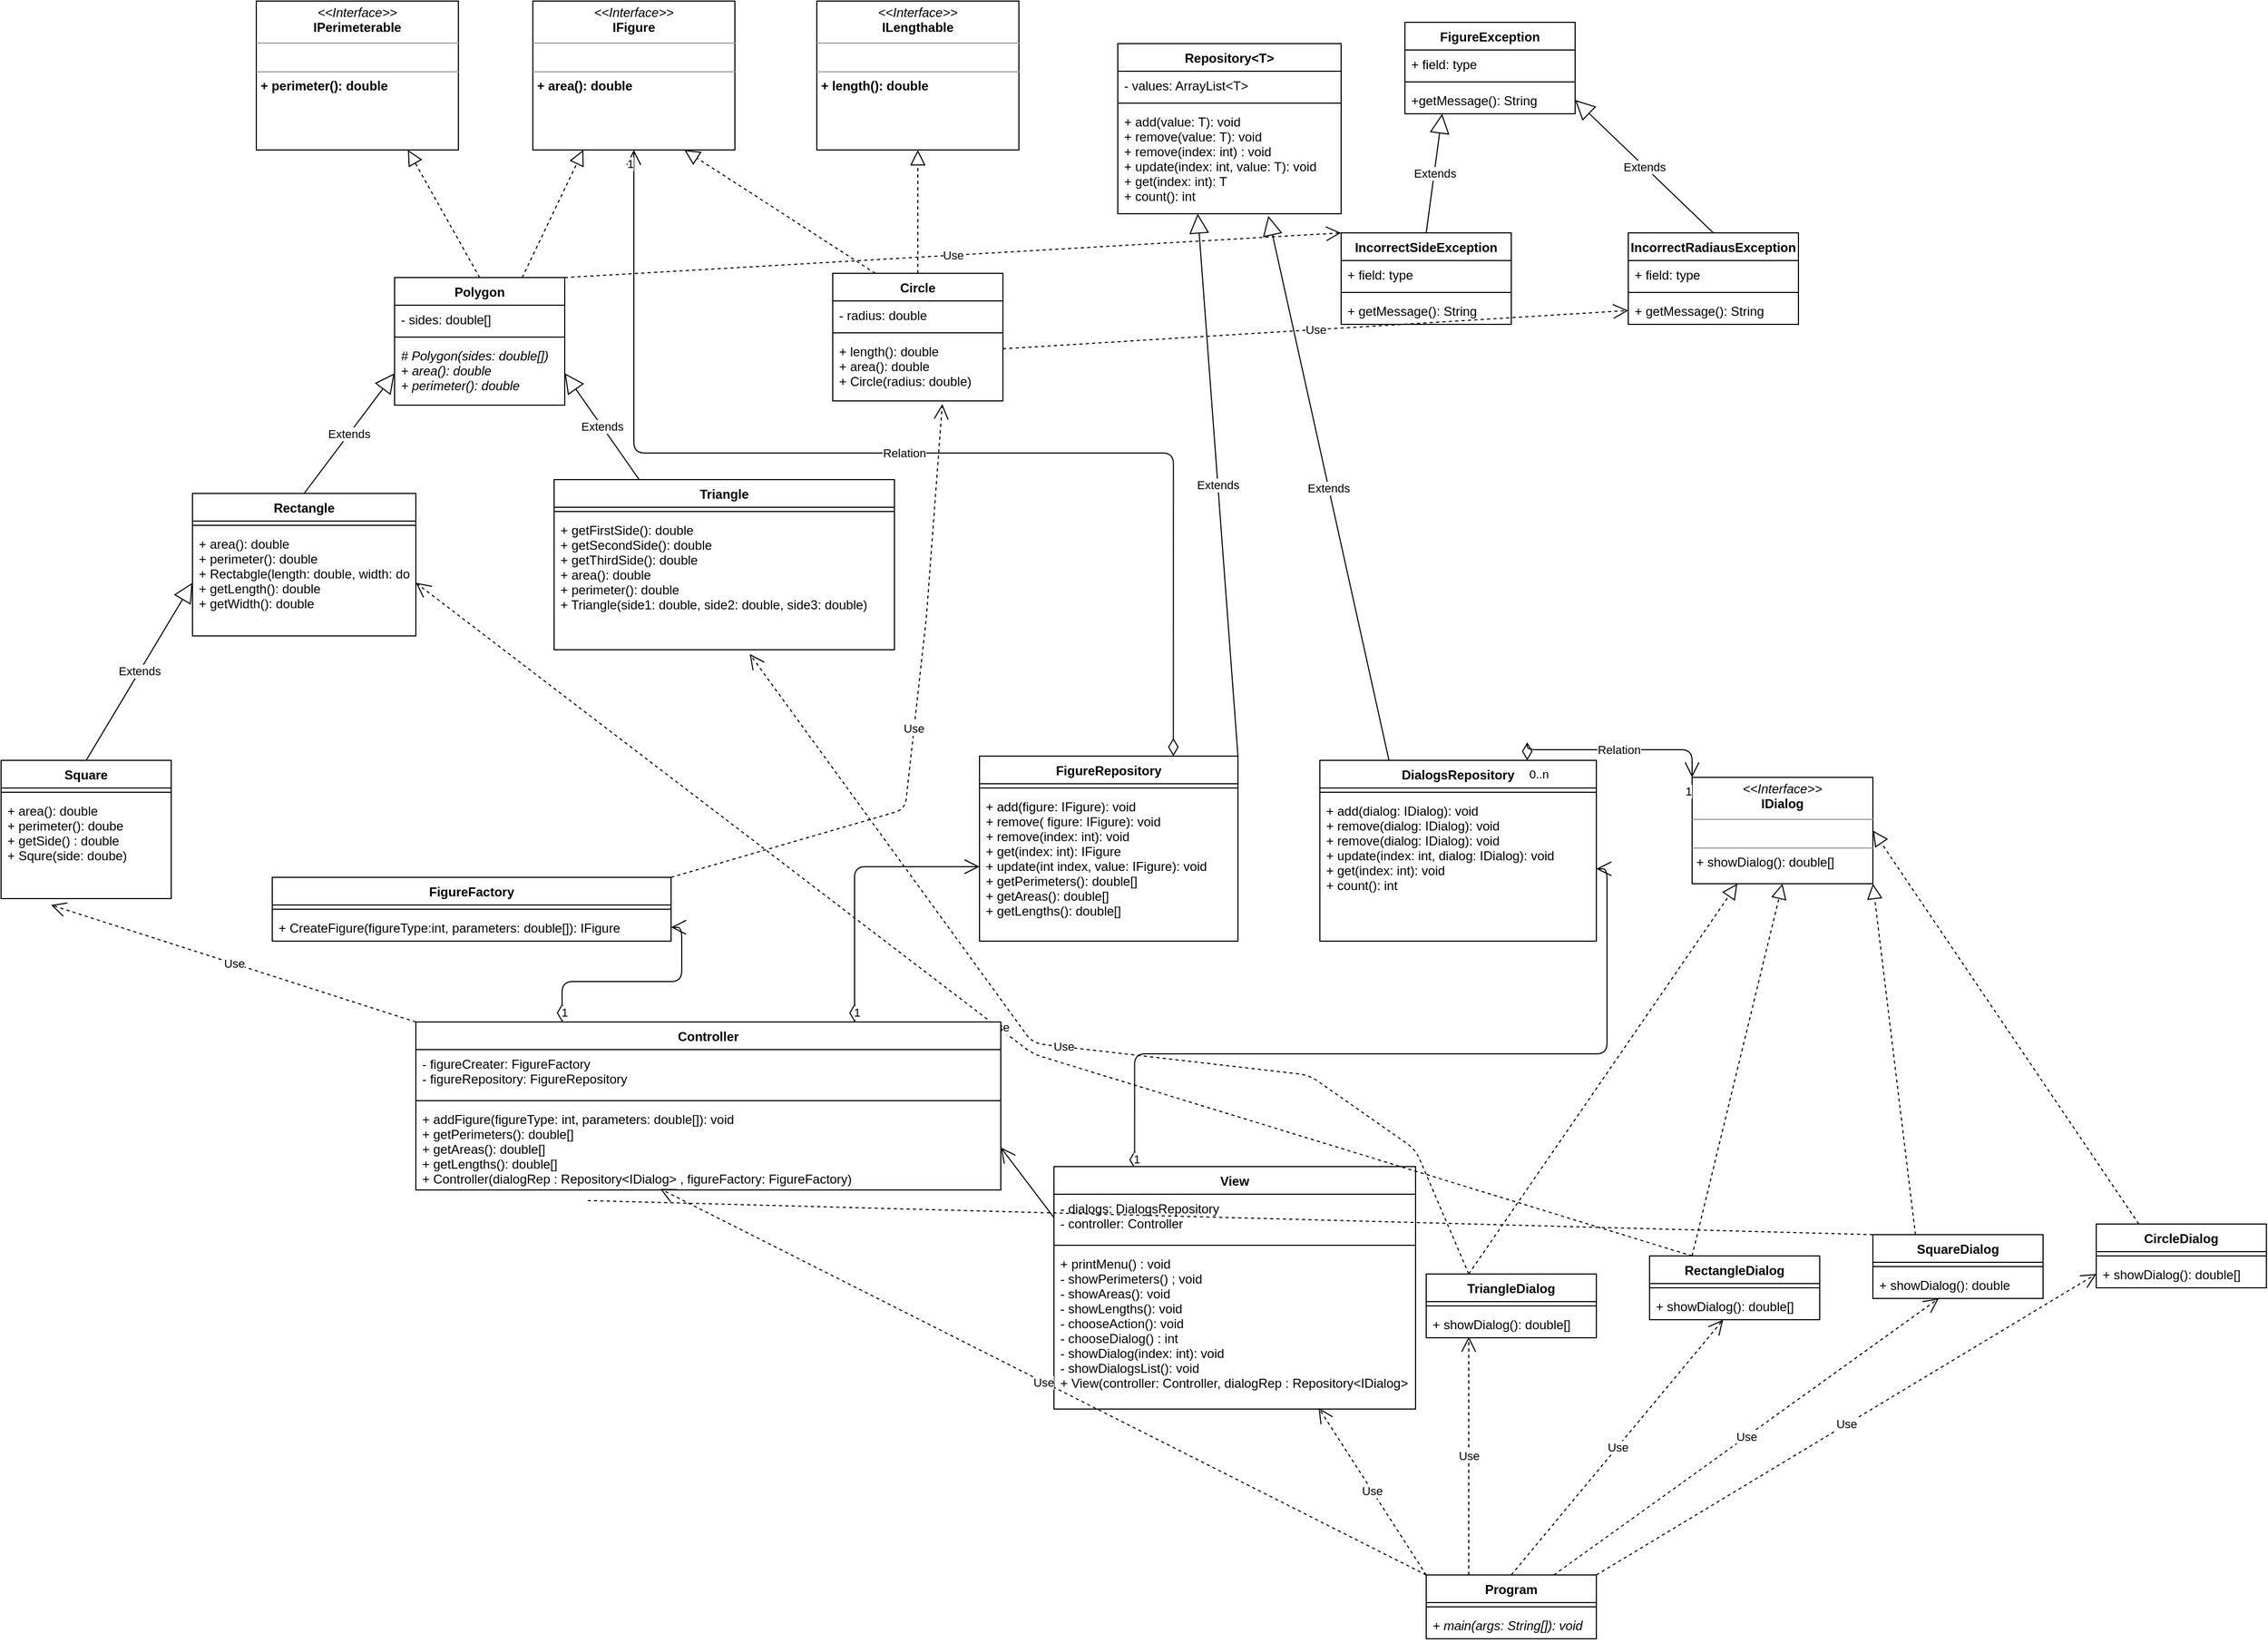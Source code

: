 <mxfile version="15.5.4" type="embed"><diagram id="B9CjOL8HON2o0GXPbjCn" name="Page-1"><mxGraphModel dx="1451" dy="287" grid="1" gridSize="10" guides="1" tooltips="1" connect="1" arrows="1" fold="1" page="1" pageScale="1" pageWidth="827" pageHeight="1169" math="0" shadow="0"><root><mxCell id="0"/><mxCell id="1" parent="0"/><mxCell id="-N3HLPEfKTboXvXfg7JB-5" value="&lt;p style=&quot;margin: 0px ; margin-top: 4px ; text-align: center&quot;&gt;&lt;i&gt;&amp;lt;&amp;lt;Interface&amp;gt;&amp;gt;&lt;/i&gt;&lt;br&gt;&lt;b&gt;IFigure&lt;/b&gt;&lt;/p&gt;&lt;hr size=&quot;1&quot;&gt;&lt;p style=&quot;margin: 0px ; margin-left: 4px&quot;&gt;&lt;br&gt;&lt;/p&gt;&lt;hr size=&quot;1&quot;&gt;&lt;p style=&quot;margin: 0px ; margin-left: 4px&quot;&gt;&lt;b&gt;+ area(): double&lt;/b&gt;&lt;/p&gt;" style="verticalAlign=top;align=left;overflow=fill;fontSize=12;fontFamily=Helvetica;html=1;" parent="1" vertex="1"><mxGeometry x="370" y="130" width="190" height="140" as="geometry"/></mxCell><mxCell id="-N3HLPEfKTboXvXfg7JB-6" value="&lt;p style=&quot;margin: 0px ; margin-top: 4px ; text-align: center&quot;&gt;&lt;i&gt;&amp;lt;&amp;lt;Interface&amp;gt;&amp;gt;&lt;/i&gt;&lt;br&gt;&lt;b&gt;IPerimeterable&lt;/b&gt;&lt;/p&gt;&lt;hr size=&quot;1&quot;&gt;&lt;p style=&quot;margin: 0px ; margin-left: 4px&quot;&gt;&lt;br&gt;&lt;/p&gt;&lt;hr size=&quot;1&quot;&gt;&lt;p style=&quot;margin: 0px ; margin-left: 4px&quot;&gt;&lt;b&gt;+ perimeter(): double&lt;/b&gt;&lt;/p&gt;" style="verticalAlign=top;align=left;overflow=fill;fontSize=12;fontFamily=Helvetica;html=1;" parent="1" vertex="1"><mxGeometry x="110" y="130" width="190" height="140" as="geometry"/></mxCell><mxCell id="-N3HLPEfKTboXvXfg7JB-7" value="&lt;p style=&quot;margin: 0px ; margin-top: 4px ; text-align: center&quot;&gt;&lt;i&gt;&amp;lt;&amp;lt;Interface&amp;gt;&amp;gt;&lt;/i&gt;&lt;br&gt;&lt;b&gt;ILengthable&lt;/b&gt;&lt;/p&gt;&lt;hr size=&quot;1&quot;&gt;&lt;p style=&quot;margin: 0px ; margin-left: 4px&quot;&gt;&lt;br&gt;&lt;/p&gt;&lt;hr size=&quot;1&quot;&gt;&lt;p style=&quot;margin: 0px ; margin-left: 4px&quot;&gt;&lt;b&gt;+ length(): double&lt;/b&gt;&lt;/p&gt;" style="verticalAlign=top;align=left;overflow=fill;fontSize=12;fontFamily=Helvetica;html=1;" parent="1" vertex="1"><mxGeometry x="637" y="130" width="190" height="140" as="geometry"/></mxCell><mxCell id="-N3HLPEfKTboXvXfg7JB-8" value="Polygon" style="swimlane;fontStyle=1;align=center;verticalAlign=top;childLayout=stackLayout;horizontal=1;startSize=26;horizontalStack=0;resizeParent=1;resizeParentMax=0;resizeLast=0;collapsible=1;marginBottom=0;" parent="1" vertex="1"><mxGeometry x="240" y="390" width="160" height="120" as="geometry"/></mxCell><mxCell id="-N3HLPEfKTboXvXfg7JB-9" value="- sides: double[]" style="text;strokeColor=none;fillColor=none;align=left;verticalAlign=top;spacingLeft=4;spacingRight=4;overflow=hidden;rotatable=0;points=[[0,0.5],[1,0.5]];portConstraint=eastwest;" parent="-N3HLPEfKTboXvXfg7JB-8" vertex="1"><mxGeometry y="26" width="160" height="26" as="geometry"/></mxCell><mxCell id="-N3HLPEfKTboXvXfg7JB-10" value="" style="line;strokeWidth=1;fillColor=none;align=left;verticalAlign=middle;spacingTop=-1;spacingLeft=3;spacingRight=3;rotatable=0;labelPosition=right;points=[];portConstraint=eastwest;" parent="-N3HLPEfKTboXvXfg7JB-8" vertex="1"><mxGeometry y="52" width="160" height="8" as="geometry"/></mxCell><mxCell id="-N3HLPEfKTboXvXfg7JB-11" value="# Polygon(sides: double[])&#10;+ area(): double&#10;+ perimeter(): double&#10;" style="text;strokeColor=none;fillColor=none;align=left;verticalAlign=top;spacingLeft=4;spacingRight=4;overflow=hidden;rotatable=0;points=[[0,0.5],[1,0.5]];portConstraint=eastwest;fontStyle=2" parent="-N3HLPEfKTboXvXfg7JB-8" vertex="1"><mxGeometry y="60" width="160" height="60" as="geometry"/></mxCell><mxCell id="-N3HLPEfKTboXvXfg7JB-12" value="Circle" style="swimlane;fontStyle=1;align=center;verticalAlign=top;childLayout=stackLayout;horizontal=1;startSize=26;horizontalStack=0;resizeParent=1;resizeParentMax=0;resizeLast=0;collapsible=1;marginBottom=0;" parent="1" vertex="1"><mxGeometry x="652" y="386" width="160" height="120" as="geometry"/></mxCell><mxCell id="-N3HLPEfKTboXvXfg7JB-13" value="- radius: double" style="text;strokeColor=none;fillColor=none;align=left;verticalAlign=top;spacingLeft=4;spacingRight=4;overflow=hidden;rotatable=0;points=[[0,0.5],[1,0.5]];portConstraint=eastwest;" parent="-N3HLPEfKTboXvXfg7JB-12" vertex="1"><mxGeometry y="26" width="160" height="26" as="geometry"/></mxCell><mxCell id="-N3HLPEfKTboXvXfg7JB-14" value="" style="line;strokeWidth=1;fillColor=none;align=left;verticalAlign=middle;spacingTop=-1;spacingLeft=3;spacingRight=3;rotatable=0;labelPosition=right;points=[];portConstraint=eastwest;" parent="-N3HLPEfKTboXvXfg7JB-12" vertex="1"><mxGeometry y="52" width="160" height="8" as="geometry"/></mxCell><mxCell id="-N3HLPEfKTboXvXfg7JB-15" value="+ length(): double&#10;+ area(): double&#10;+ Circle(radius: double)" style="text;strokeColor=none;fillColor=none;align=left;verticalAlign=top;spacingLeft=4;spacingRight=4;overflow=hidden;rotatable=0;points=[[0,0.5],[1,0.5]];portConstraint=eastwest;" parent="-N3HLPEfKTboXvXfg7JB-12" vertex="1"><mxGeometry y="60" width="160" height="60" as="geometry"/></mxCell><mxCell id="-N3HLPEfKTboXvXfg7JB-19" value="" style="endArrow=block;dashed=1;endFill=0;endSize=12;html=1;exitX=0.5;exitY=0;exitDx=0;exitDy=0;entryX=0.75;entryY=1;entryDx=0;entryDy=0;" parent="1" source="-N3HLPEfKTboXvXfg7JB-8" target="-N3HLPEfKTboXvXfg7JB-6" edge="1"><mxGeometry width="160" relative="1" as="geometry"><mxPoint x="500" y="420" as="sourcePoint"/><mxPoint x="660" y="420" as="targetPoint"/></mxGeometry></mxCell><mxCell id="-N3HLPEfKTboXvXfg7JB-20" value="" style="endArrow=block;dashed=1;endFill=0;endSize=12;html=1;exitX=0.5;exitY=0;exitDx=0;exitDy=0;entryX=0.5;entryY=1;entryDx=0;entryDy=0;" parent="1" source="-N3HLPEfKTboXvXfg7JB-12" target="-N3HLPEfKTboXvXfg7JB-7" edge="1"><mxGeometry width="160" relative="1" as="geometry"><mxPoint x="500" y="420" as="sourcePoint"/><mxPoint x="660" y="420" as="targetPoint"/></mxGeometry></mxCell><mxCell id="-N3HLPEfKTboXvXfg7JB-21" value="" style="endArrow=block;dashed=1;endFill=0;endSize=12;html=1;exitX=0.25;exitY=0;exitDx=0;exitDy=0;entryX=0.75;entryY=1;entryDx=0;entryDy=0;" parent="1" source="-N3HLPEfKTboXvXfg7JB-12" target="-N3HLPEfKTboXvXfg7JB-5" edge="1"><mxGeometry width="160" relative="1" as="geometry"><mxPoint x="500" y="420" as="sourcePoint"/><mxPoint x="660" y="420" as="targetPoint"/></mxGeometry></mxCell><mxCell id="-N3HLPEfKTboXvXfg7JB-22" value="" style="endArrow=block;dashed=1;endFill=0;endSize=12;html=1;exitX=0.75;exitY=0;exitDx=0;exitDy=0;entryX=0.25;entryY=1;entryDx=0;entryDy=0;" parent="1" source="-N3HLPEfKTboXvXfg7JB-8" target="-N3HLPEfKTboXvXfg7JB-5" edge="1"><mxGeometry width="160" relative="1" as="geometry"><mxPoint x="500" y="420" as="sourcePoint"/><mxPoint x="660" y="420" as="targetPoint"/></mxGeometry></mxCell><mxCell id="-N3HLPEfKTboXvXfg7JB-27" value="Triangle" style="swimlane;fontStyle=1;align=center;verticalAlign=top;childLayout=stackLayout;horizontal=1;startSize=26;horizontalStack=0;resizeParent=1;resizeParentMax=0;resizeLast=0;collapsible=1;marginBottom=0;" parent="1" vertex="1"><mxGeometry x="390" y="580" width="320" height="160" as="geometry"/></mxCell><mxCell id="-N3HLPEfKTboXvXfg7JB-29" value="" style="line;strokeWidth=1;fillColor=none;align=left;verticalAlign=middle;spacingTop=-1;spacingLeft=3;spacingRight=3;rotatable=0;labelPosition=right;points=[];portConstraint=eastwest;" parent="-N3HLPEfKTboXvXfg7JB-27" vertex="1"><mxGeometry y="26" width="320" height="8" as="geometry"/></mxCell><mxCell id="-N3HLPEfKTboXvXfg7JB-30" value="+ getFirstSide(): double&#10;+ getSecondSide(): double&#10;+ getThirdSide(): double&#10;+ area(): double&#10;+ perimeter(): double&#10;+ Triangle(side1: double, side2: double, side3: double)" style="text;strokeColor=none;fillColor=none;align=left;verticalAlign=top;spacingLeft=4;spacingRight=4;overflow=hidden;rotatable=0;points=[[0,0.5],[1,0.5]];portConstraint=eastwest;" parent="-N3HLPEfKTboXvXfg7JB-27" vertex="1"><mxGeometry y="34" width="320" height="126" as="geometry"/></mxCell><mxCell id="-N3HLPEfKTboXvXfg7JB-23" value="Rectangle" style="swimlane;fontStyle=1;align=center;verticalAlign=top;childLayout=stackLayout;horizontal=1;startSize=26;horizontalStack=0;resizeParent=1;resizeParentMax=0;resizeLast=0;collapsible=1;marginBottom=0;" parent="1" vertex="1"><mxGeometry x="50" y="593" width="210" height="134" as="geometry"/></mxCell><mxCell id="-N3HLPEfKTboXvXfg7JB-25" value="" style="line;strokeWidth=1;fillColor=none;align=left;verticalAlign=middle;spacingTop=-1;spacingLeft=3;spacingRight=3;rotatable=0;labelPosition=right;points=[];portConstraint=eastwest;" parent="-N3HLPEfKTboXvXfg7JB-23" vertex="1"><mxGeometry y="26" width="210" height="8" as="geometry"/></mxCell><mxCell id="-N3HLPEfKTboXvXfg7JB-26" value="+ area(): double&#10;+ perimeter(): double&#10;+ Rectabgle(length: double, width: double)&#10;+ getLength(): double&#10;+ getWidth(): double" style="text;strokeColor=none;fillColor=none;align=left;verticalAlign=top;spacingLeft=4;spacingRight=4;overflow=hidden;rotatable=0;points=[[0,0.5],[1,0.5]];portConstraint=eastwest;" parent="-N3HLPEfKTboXvXfg7JB-23" vertex="1"><mxGeometry y="34" width="210" height="100" as="geometry"/></mxCell><mxCell id="-N3HLPEfKTboXvXfg7JB-31" value="Extends" style="endArrow=block;endSize=16;endFill=0;html=1;exitX=0.5;exitY=0;exitDx=0;exitDy=0;entryX=0;entryY=0.5;entryDx=0;entryDy=0;" parent="1" source="-N3HLPEfKTboXvXfg7JB-23" target="-N3HLPEfKTboXvXfg7JB-11" edge="1"><mxGeometry width="160" relative="1" as="geometry"><mxPoint x="500" y="520" as="sourcePoint"/><mxPoint x="660" y="520" as="targetPoint"/></mxGeometry></mxCell><mxCell id="-N3HLPEfKTboXvXfg7JB-32" value="Extends" style="endArrow=block;endSize=16;endFill=0;html=1;exitX=0.25;exitY=0;exitDx=0;exitDy=0;entryX=1;entryY=0.5;entryDx=0;entryDy=0;" parent="1" source="-N3HLPEfKTboXvXfg7JB-27" target="-N3HLPEfKTboXvXfg7JB-11" edge="1"><mxGeometry width="160" relative="1" as="geometry"><mxPoint x="500" y="520" as="sourcePoint"/><mxPoint x="660" y="520" as="targetPoint"/></mxGeometry></mxCell><mxCell id="-N3HLPEfKTboXvXfg7JB-41" value="Extends" style="endArrow=block;endSize=16;endFill=0;html=1;exitX=0.5;exitY=0;exitDx=0;exitDy=0;entryX=0;entryY=0.5;entryDx=0;entryDy=0;" parent="1" source="-N3HLPEfKTboXvXfg7JB-37" target="-N3HLPEfKTboXvXfg7JB-26" edge="1"><mxGeometry width="160" relative="1" as="geometry"><mxPoint x="500" y="820" as="sourcePoint"/><mxPoint x="660" y="820" as="targetPoint"/></mxGeometry></mxCell><mxCell id="-N3HLPEfKTboXvXfg7JB-37" value="Square" style="swimlane;fontStyle=1;align=center;verticalAlign=top;childLayout=stackLayout;horizontal=1;startSize=26;horizontalStack=0;resizeParent=1;resizeParentMax=0;resizeLast=0;collapsible=1;marginBottom=0;" parent="1" vertex="1"><mxGeometry x="-130" y="844" width="160" height="130" as="geometry"/></mxCell><mxCell id="-N3HLPEfKTboXvXfg7JB-39" value="" style="line;strokeWidth=1;fillColor=none;align=left;verticalAlign=middle;spacingTop=-1;spacingLeft=3;spacingRight=3;rotatable=0;labelPosition=right;points=[];portConstraint=eastwest;" parent="-N3HLPEfKTboXvXfg7JB-37" vertex="1"><mxGeometry y="26" width="160" height="8" as="geometry"/></mxCell><mxCell id="-N3HLPEfKTboXvXfg7JB-40" value="+ area(): double&#10;+ perimeter(): doube&#10;+ getSide() : double&#10;+ Squre(side: doube)&#10;" style="text;strokeColor=none;fillColor=none;align=left;verticalAlign=top;spacingLeft=4;spacingRight=4;overflow=hidden;rotatable=0;points=[[0,0.5],[1,0.5]];portConstraint=eastwest;" parent="-N3HLPEfKTboXvXfg7JB-37" vertex="1"><mxGeometry y="34" width="160" height="96" as="geometry"/></mxCell><mxCell id="-N3HLPEfKTboXvXfg7JB-63" value="Relation" style="endArrow=open;html=1;endSize=12;startArrow=diamondThin;startSize=14;startFill=0;edgeStyle=orthogonalEdgeStyle;exitX=0.75;exitY=0;exitDx=0;exitDy=0;entryX=0.5;entryY=1;entryDx=0;entryDy=0;" parent="1" source="-N3HLPEfKTboXvXfg7JB-59" target="-N3HLPEfKTboXvXfg7JB-5" edge="1"><mxGeometry relative="1" as="geometry"><mxPoint x="500" y="630" as="sourcePoint"/><mxPoint x="660" y="630" as="targetPoint"/></mxGeometry></mxCell><mxCell id="-N3HLPEfKTboXvXfg7JB-64" value="0..n" style="edgeLabel;resizable=0;html=1;align=left;verticalAlign=top;" parent="-N3HLPEfKTboXvXfg7JB-63" connectable="0" vertex="1"><mxGeometry x="-1" relative="1" as="geometry"/></mxCell><mxCell id="-N3HLPEfKTboXvXfg7JB-65" value="1" style="edgeLabel;resizable=0;html=1;align=right;verticalAlign=top;" parent="-N3HLPEfKTboXvXfg7JB-63" connectable="0" vertex="1"><mxGeometry x="1" relative="1" as="geometry"/></mxCell><mxCell id="-N3HLPEfKTboXvXfg7JB-59" value="FigureRepository" style="swimlane;fontStyle=1;align=center;verticalAlign=top;childLayout=stackLayout;horizontal=1;startSize=26;horizontalStack=0;resizeParent=1;resizeParentMax=0;resizeLast=0;collapsible=1;marginBottom=0;" parent="1" vertex="1"><mxGeometry x="790" y="840" width="243" height="174" as="geometry"/></mxCell><mxCell id="-N3HLPEfKTboXvXfg7JB-61" value="" style="line;strokeWidth=1;fillColor=none;align=left;verticalAlign=middle;spacingTop=-1;spacingLeft=3;spacingRight=3;rotatable=0;labelPosition=right;points=[];portConstraint=eastwest;" parent="-N3HLPEfKTboXvXfg7JB-59" vertex="1"><mxGeometry y="26" width="243" height="8" as="geometry"/></mxCell><mxCell id="-N3HLPEfKTboXvXfg7JB-62" value="+ add(figure: IFigure): void&#10;+ remove( figure: IFigure): void&#10;+ remove(index: int): void&#10;+ get(index: int): IFigure&#10;+ update(int index, value: IFigure): void&#10;+ getPerimeters(): double[]&#10;+ getAreas(): double[]&#10;+ getLengths(): double[] " style="text;strokeColor=none;fillColor=none;align=left;verticalAlign=top;spacingLeft=4;spacingRight=4;overflow=hidden;rotatable=0;points=[[0,0.5],[1,0.5]];portConstraint=eastwest;" parent="-N3HLPEfKTboXvXfg7JB-59" vertex="1"><mxGeometry y="34" width="243" height="140" as="geometry"/></mxCell><mxCell id="-N3HLPEfKTboXvXfg7JB-86" value="FigureException" style="swimlane;fontStyle=1;align=center;verticalAlign=top;childLayout=stackLayout;horizontal=1;startSize=26;horizontalStack=0;resizeParent=1;resizeParentMax=0;resizeLast=0;collapsible=1;marginBottom=0;" parent="1" vertex="1"><mxGeometry x="1190" y="150" width="160" height="86" as="geometry"/></mxCell><mxCell id="-N3HLPEfKTboXvXfg7JB-87" value="+ field: type" style="text;strokeColor=none;fillColor=none;align=left;verticalAlign=top;spacingLeft=4;spacingRight=4;overflow=hidden;rotatable=0;points=[[0,0.5],[1,0.5]];portConstraint=eastwest;" parent="-N3HLPEfKTboXvXfg7JB-86" vertex="1"><mxGeometry y="26" width="160" height="26" as="geometry"/></mxCell><mxCell id="-N3HLPEfKTboXvXfg7JB-88" value="" style="line;strokeWidth=1;fillColor=none;align=left;verticalAlign=middle;spacingTop=-1;spacingLeft=3;spacingRight=3;rotatable=0;labelPosition=right;points=[];portConstraint=eastwest;" parent="-N3HLPEfKTboXvXfg7JB-86" vertex="1"><mxGeometry y="52" width="160" height="8" as="geometry"/></mxCell><mxCell id="-N3HLPEfKTboXvXfg7JB-89" value="+getMessage(): String" style="text;strokeColor=none;fillColor=none;align=left;verticalAlign=top;spacingLeft=4;spacingRight=4;overflow=hidden;rotatable=0;points=[[0,0.5],[1,0.5]];portConstraint=eastwest;" parent="-N3HLPEfKTboXvXfg7JB-86" vertex="1"><mxGeometry y="60" width="160" height="26" as="geometry"/></mxCell><mxCell id="-N3HLPEfKTboXvXfg7JB-72" value="FigureFactory" style="swimlane;fontStyle=1;align=center;verticalAlign=top;childLayout=stackLayout;horizontal=1;startSize=26;horizontalStack=0;resizeParent=1;resizeParentMax=0;resizeLast=0;collapsible=1;marginBottom=0;" parent="1" vertex="1"><mxGeometry x="125" y="954" width="375" height="60" as="geometry"/></mxCell><mxCell id="-N3HLPEfKTboXvXfg7JB-74" value="" style="line;strokeWidth=1;fillColor=none;align=left;verticalAlign=middle;spacingTop=-1;spacingLeft=3;spacingRight=3;rotatable=0;labelPosition=right;points=[];portConstraint=eastwest;" parent="-N3HLPEfKTboXvXfg7JB-72" vertex="1"><mxGeometry y="26" width="375" height="8" as="geometry"/></mxCell><mxCell id="-N3HLPEfKTboXvXfg7JB-75" value="+ CreateFigure(figureType:int, parameters: double[]): IFigure" style="text;strokeColor=none;fillColor=none;align=left;verticalAlign=top;spacingLeft=4;spacingRight=4;overflow=hidden;rotatable=0;points=[[0,0.5],[1,0.5]];portConstraint=eastwest;" parent="-N3HLPEfKTboXvXfg7JB-72" vertex="1"><mxGeometry y="34" width="375" height="26" as="geometry"/></mxCell><mxCell id="-N3HLPEfKTboXvXfg7JB-83" value="Use" style="endArrow=open;endSize=12;dashed=1;html=1;exitX=1;exitY=0;exitDx=0;exitDy=0;entryX=0.644;entryY=1.05;entryDx=0;entryDy=0;entryPerimeter=0;" parent="1" source="-N3HLPEfKTboXvXfg7JB-72" target="-N3HLPEfKTboXvXfg7JB-15" edge="1"><mxGeometry width="160" relative="1" as="geometry"><mxPoint x="600" y="750" as="sourcePoint"/><mxPoint x="760" y="750" as="targetPoint"/><Array as="points"><mxPoint x="720" y="890"/><mxPoint x="740" y="710"/></Array></mxGeometry></mxCell><mxCell id="-N3HLPEfKTboXvXfg7JB-90" value="IncorrectSideException" style="swimlane;fontStyle=1;align=center;verticalAlign=top;childLayout=stackLayout;horizontal=1;startSize=26;horizontalStack=0;resizeParent=1;resizeParentMax=0;resizeLast=0;collapsible=1;marginBottom=0;" parent="1" vertex="1"><mxGeometry x="1130" y="348" width="160" height="86" as="geometry"/></mxCell><mxCell id="-N3HLPEfKTboXvXfg7JB-91" value="+ field: type" style="text;strokeColor=none;fillColor=none;align=left;verticalAlign=top;spacingLeft=4;spacingRight=4;overflow=hidden;rotatable=0;points=[[0,0.5],[1,0.5]];portConstraint=eastwest;" parent="-N3HLPEfKTboXvXfg7JB-90" vertex="1"><mxGeometry y="26" width="160" height="26" as="geometry"/></mxCell><mxCell id="-N3HLPEfKTboXvXfg7JB-92" value="" style="line;strokeWidth=1;fillColor=none;align=left;verticalAlign=middle;spacingTop=-1;spacingLeft=3;spacingRight=3;rotatable=0;labelPosition=right;points=[];portConstraint=eastwest;" parent="-N3HLPEfKTboXvXfg7JB-90" vertex="1"><mxGeometry y="52" width="160" height="8" as="geometry"/></mxCell><mxCell id="-N3HLPEfKTboXvXfg7JB-93" value="+ getMessage(): String" style="text;strokeColor=none;fillColor=none;align=left;verticalAlign=top;spacingLeft=4;spacingRight=4;overflow=hidden;rotatable=0;points=[[0,0.5],[1,0.5]];portConstraint=eastwest;" parent="-N3HLPEfKTboXvXfg7JB-90" vertex="1"><mxGeometry y="60" width="160" height="26" as="geometry"/></mxCell><mxCell id="-N3HLPEfKTboXvXfg7JB-94" value="IncorrectRadiausException" style="swimlane;fontStyle=1;align=center;verticalAlign=top;childLayout=stackLayout;horizontal=1;startSize=26;horizontalStack=0;resizeParent=1;resizeParentMax=0;resizeLast=0;collapsible=1;marginBottom=0;" parent="1" vertex="1"><mxGeometry x="1400" y="348" width="160" height="86" as="geometry"/></mxCell><mxCell id="-N3HLPEfKTboXvXfg7JB-95" value="+ field: type" style="text;strokeColor=none;fillColor=none;align=left;verticalAlign=top;spacingLeft=4;spacingRight=4;overflow=hidden;rotatable=0;points=[[0,0.5],[1,0.5]];portConstraint=eastwest;" parent="-N3HLPEfKTboXvXfg7JB-94" vertex="1"><mxGeometry y="26" width="160" height="26" as="geometry"/></mxCell><mxCell id="-N3HLPEfKTboXvXfg7JB-96" value="" style="line;strokeWidth=1;fillColor=none;align=left;verticalAlign=middle;spacingTop=-1;spacingLeft=3;spacingRight=3;rotatable=0;labelPosition=right;points=[];portConstraint=eastwest;" parent="-N3HLPEfKTboXvXfg7JB-94" vertex="1"><mxGeometry y="52" width="160" height="8" as="geometry"/></mxCell><mxCell id="-N3HLPEfKTboXvXfg7JB-97" value="+ getMessage(): String" style="text;strokeColor=none;fillColor=none;align=left;verticalAlign=top;spacingLeft=4;spacingRight=4;overflow=hidden;rotatable=0;points=[[0,0.5],[1,0.5]];portConstraint=eastwest;" parent="-N3HLPEfKTboXvXfg7JB-94" vertex="1"><mxGeometry y="60" width="160" height="26" as="geometry"/></mxCell><mxCell id="-N3HLPEfKTboXvXfg7JB-98" value="Extends" style="endArrow=block;endSize=16;endFill=0;html=1;exitX=0.5;exitY=0;exitDx=0;exitDy=0;entryX=0.219;entryY=1;entryDx=0;entryDy=0;entryPerimeter=0;" parent="1" source="-N3HLPEfKTboXvXfg7JB-90" target="-N3HLPEfKTboXvXfg7JB-89" edge="1"><mxGeometry width="160" relative="1" as="geometry"><mxPoint x="830" y="450" as="sourcePoint"/><mxPoint x="990" y="450" as="targetPoint"/></mxGeometry></mxCell><mxCell id="-N3HLPEfKTboXvXfg7JB-99" value="Extends" style="endArrow=block;endSize=16;endFill=0;html=1;exitX=0.5;exitY=0;exitDx=0;exitDy=0;entryX=1;entryY=0.5;entryDx=0;entryDy=0;" parent="1" source="-N3HLPEfKTboXvXfg7JB-94" target="-N3HLPEfKTboXvXfg7JB-89" edge="1"><mxGeometry width="160" relative="1" as="geometry"><mxPoint x="830" y="450" as="sourcePoint"/><mxPoint x="990" y="450" as="targetPoint"/></mxGeometry></mxCell><mxCell id="-N3HLPEfKTboXvXfg7JB-100" value="Use" style="endArrow=open;endSize=12;dashed=1;html=1;exitX=1;exitY=0.183;exitDx=0;exitDy=0;exitPerimeter=0;entryX=0;entryY=0.5;entryDx=0;entryDy=0;" parent="1" source="-N3HLPEfKTboXvXfg7JB-15" target="-N3HLPEfKTboXvXfg7JB-97" edge="1"><mxGeometry width="160" relative="1" as="geometry"><mxPoint x="840" y="450" as="sourcePoint"/><mxPoint x="1000" y="450" as="targetPoint"/></mxGeometry></mxCell><mxCell id="-N3HLPEfKTboXvXfg7JB-101" value="Use" style="endArrow=open;endSize=12;dashed=1;html=1;exitX=1;exitY=0;exitDx=0;exitDy=0;entryX=0;entryY=0;entryDx=0;entryDy=0;" parent="1" source="-N3HLPEfKTboXvXfg7JB-8" target="-N3HLPEfKTboXvXfg7JB-90" edge="1"><mxGeometry width="160" relative="1" as="geometry"><mxPoint x="840" y="450" as="sourcePoint"/><mxPoint x="1000" y="450" as="targetPoint"/></mxGeometry></mxCell><mxCell id="-N3HLPEfKTboXvXfg7JB-149" value="Repository&lt;T&gt;" style="swimlane;fontStyle=1;align=center;verticalAlign=top;childLayout=stackLayout;horizontal=1;startSize=26;horizontalStack=0;resizeParent=1;resizeParentMax=0;resizeLast=0;collapsible=1;marginBottom=0;" parent="1" vertex="1"><mxGeometry x="920" y="170" width="210" height="160" as="geometry"/></mxCell><mxCell id="-N3HLPEfKTboXvXfg7JB-150" value="- values: ArrayList&lt;T&gt;" style="text;strokeColor=none;fillColor=none;align=left;verticalAlign=top;spacingLeft=4;spacingRight=4;overflow=hidden;rotatable=0;points=[[0,0.5],[1,0.5]];portConstraint=eastwest;" parent="-N3HLPEfKTboXvXfg7JB-149" vertex="1"><mxGeometry y="26" width="210" height="26" as="geometry"/></mxCell><mxCell id="-N3HLPEfKTboXvXfg7JB-151" value="" style="line;strokeWidth=1;fillColor=none;align=left;verticalAlign=middle;spacingTop=-1;spacingLeft=3;spacingRight=3;rotatable=0;labelPosition=right;points=[];portConstraint=eastwest;" parent="-N3HLPEfKTboXvXfg7JB-149" vertex="1"><mxGeometry y="52" width="210" height="8" as="geometry"/></mxCell><mxCell id="-N3HLPEfKTboXvXfg7JB-152" value="+ add(value: T): void&#10;+ remove(value: T): void&#10;+ remove(index: int) : void&#10;+ update(index: int, value: T): void&#10;+ get(index: int): T&#10;+ count(): int" style="text;strokeColor=none;fillColor=none;align=left;verticalAlign=top;spacingLeft=4;spacingRight=4;overflow=hidden;rotatable=0;points=[[0,0.5],[1,0.5]];portConstraint=eastwest;" parent="-N3HLPEfKTboXvXfg7JB-149" vertex="1"><mxGeometry y="60" width="210" height="100" as="geometry"/></mxCell><mxCell id="-N3HLPEfKTboXvXfg7JB-111" value="1" style="endArrow=open;html=1;endSize=12;startArrow=diamondThin;startSize=14;startFill=0;edgeStyle=orthogonalEdgeStyle;align=left;verticalAlign=bottom;exitX=0.75;exitY=0;exitDx=0;exitDy=0;entryX=0;entryY=0.5;entryDx=0;entryDy=0;" parent="1" source="-N3HLPEfKTboXvXfg7JB-106" target="-N3HLPEfKTboXvXfg7JB-62" edge="1"><mxGeometry x="-1" y="3" relative="1" as="geometry"><mxPoint x="590" y="1150" as="sourcePoint"/><mxPoint x="750" y="1150" as="targetPoint"/></mxGeometry></mxCell><mxCell id="-N3HLPEfKTboXvXfg7JB-112" value="1" style="endArrow=open;html=1;endSize=12;startArrow=diamondThin;startSize=14;startFill=0;edgeStyle=orthogonalEdgeStyle;align=left;verticalAlign=bottom;exitX=0.25;exitY=0;exitDx=0;exitDy=0;" parent="1" source="-N3HLPEfKTboXvXfg7JB-106" target="-N3HLPEfKTboXvXfg7JB-75" edge="1"><mxGeometry x="-1" y="3" relative="1" as="geometry"><mxPoint x="590" y="1150" as="sourcePoint"/><mxPoint x="750" y="1150" as="targetPoint"/></mxGeometry></mxCell><mxCell id="-N3HLPEfKTboXvXfg7JB-113" value="" style="endArrow=open;endFill=1;endSize=12;html=1;exitX=0;exitY=0.5;exitDx=0;exitDy=0;entryX=1;entryY=0.5;entryDx=0;entryDy=0;" parent="1" source="-N3HLPEfKTboXvXfg7JB-103" target="-N3HLPEfKTboXvXfg7JB-109" edge="1"><mxGeometry width="160" relative="1" as="geometry"><mxPoint x="590" y="1150" as="sourcePoint"/><mxPoint x="750" y="1150" as="targetPoint"/></mxGeometry></mxCell><mxCell id="-N3HLPEfKTboXvXfg7JB-115" value="&lt;p style=&quot;margin: 0px ; margin-top: 4px ; text-align: center&quot;&gt;&lt;i&gt;&amp;lt;&amp;lt;Interface&amp;gt;&amp;gt;&lt;/i&gt;&lt;br&gt;&lt;b&gt;IDialog&lt;/b&gt;&lt;/p&gt;&lt;hr size=&quot;1&quot;&gt;&lt;p style=&quot;margin: 0px ; margin-left: 4px&quot;&gt;&lt;br&gt;&lt;/p&gt;&lt;hr size=&quot;1&quot;&gt;&lt;p style=&quot;margin: 0px ; margin-left: 4px&quot;&gt;+ showDialog(): double[]&lt;/p&gt;" style="verticalAlign=top;align=left;overflow=fill;fontSize=12;fontFamily=Helvetica;html=1;" parent="1" vertex="1"><mxGeometry x="1460" y="860" width="170" height="100" as="geometry"/></mxCell><mxCell id="-N3HLPEfKTboXvXfg7JB-119" value="TriangleDialog" style="swimlane;fontStyle=1;align=center;verticalAlign=top;childLayout=stackLayout;horizontal=1;startSize=26;horizontalStack=0;resizeParent=1;resizeParentMax=0;resizeLast=0;collapsible=1;marginBottom=0;" parent="1" vertex="1"><mxGeometry x="1210" y="1327" width="160" height="60" as="geometry"/></mxCell><mxCell id="-N3HLPEfKTboXvXfg7JB-121" value="" style="line;strokeWidth=1;fillColor=none;align=left;verticalAlign=middle;spacingTop=-1;spacingLeft=3;spacingRight=3;rotatable=0;labelPosition=right;points=[];portConstraint=eastwest;" parent="-N3HLPEfKTboXvXfg7JB-119" vertex="1"><mxGeometry y="26" width="160" height="8" as="geometry"/></mxCell><mxCell id="-N3HLPEfKTboXvXfg7JB-122" value="+ showDialog(): double[]" style="text;strokeColor=none;fillColor=none;align=left;verticalAlign=top;spacingLeft=4;spacingRight=4;overflow=hidden;rotatable=0;points=[[0,0.5],[1,0.5]];portConstraint=eastwest;" parent="-N3HLPEfKTboXvXfg7JB-119" vertex="1"><mxGeometry y="34" width="160" height="26" as="geometry"/></mxCell><mxCell id="-N3HLPEfKTboXvXfg7JB-123" value="" style="endArrow=block;dashed=1;endFill=0;endSize=12;html=1;exitX=0.25;exitY=0;exitDx=0;exitDy=0;entryX=0.25;entryY=1;entryDx=0;entryDy=0;" parent="1" source="-N3HLPEfKTboXvXfg7JB-119" target="-N3HLPEfKTboXvXfg7JB-115" edge="1"><mxGeometry width="160" relative="1" as="geometry"><mxPoint x="970" y="1250" as="sourcePoint"/><mxPoint x="1130" y="1250" as="targetPoint"/></mxGeometry></mxCell><mxCell id="-N3HLPEfKTboXvXfg7JB-124" value="RectangleDialog" style="swimlane;fontStyle=1;align=center;verticalAlign=top;childLayout=stackLayout;horizontal=1;startSize=26;horizontalStack=0;resizeParent=1;resizeParentMax=0;resizeLast=0;collapsible=1;marginBottom=0;" parent="1" vertex="1"><mxGeometry x="1420" y="1310" width="160" height="60" as="geometry"/></mxCell><mxCell id="-N3HLPEfKTboXvXfg7JB-126" value="" style="line;strokeWidth=1;fillColor=none;align=left;verticalAlign=middle;spacingTop=-1;spacingLeft=3;spacingRight=3;rotatable=0;labelPosition=right;points=[];portConstraint=eastwest;" parent="-N3HLPEfKTboXvXfg7JB-124" vertex="1"><mxGeometry y="26" width="160" height="8" as="geometry"/></mxCell><mxCell id="-N3HLPEfKTboXvXfg7JB-127" value="+ showDialog(): double[]" style="text;strokeColor=none;fillColor=none;align=left;verticalAlign=top;spacingLeft=4;spacingRight=4;overflow=hidden;rotatable=0;points=[[0,0.5],[1,0.5]];portConstraint=eastwest;" parent="-N3HLPEfKTboXvXfg7JB-124" vertex="1"><mxGeometry y="34" width="160" height="26" as="geometry"/></mxCell><mxCell id="-N3HLPEfKTboXvXfg7JB-128" value="" style="endArrow=block;dashed=1;endFill=0;endSize=12;html=1;exitX=0.25;exitY=0;exitDx=0;exitDy=0;entryX=0.5;entryY=1;entryDx=0;entryDy=0;" parent="1" source="-N3HLPEfKTboXvXfg7JB-124" target="-N3HLPEfKTboXvXfg7JB-115" edge="1"><mxGeometry width="160" relative="1" as="geometry"><mxPoint x="970" y="1250" as="sourcePoint"/><mxPoint x="1130" y="1250" as="targetPoint"/></mxGeometry></mxCell><mxCell id="-N3HLPEfKTboXvXfg7JB-130" value="SquareDialog" style="swimlane;fontStyle=1;align=center;verticalAlign=top;childLayout=stackLayout;horizontal=1;startSize=26;horizontalStack=0;resizeParent=1;resizeParentMax=0;resizeLast=0;collapsible=1;marginBottom=0;" parent="1" vertex="1"><mxGeometry x="1630" y="1290" width="160" height="60" as="geometry"/></mxCell><mxCell id="-N3HLPEfKTboXvXfg7JB-132" value="" style="line;strokeWidth=1;fillColor=none;align=left;verticalAlign=middle;spacingTop=-1;spacingLeft=3;spacingRight=3;rotatable=0;labelPosition=right;points=[];portConstraint=eastwest;" parent="-N3HLPEfKTboXvXfg7JB-130" vertex="1"><mxGeometry y="26" width="160" height="8" as="geometry"/></mxCell><mxCell id="-N3HLPEfKTboXvXfg7JB-133" value="+ showDialog(): double" style="text;strokeColor=none;fillColor=none;align=left;verticalAlign=top;spacingLeft=4;spacingRight=4;overflow=hidden;rotatable=0;points=[[0,0.5],[1,0.5]];portConstraint=eastwest;" parent="-N3HLPEfKTboXvXfg7JB-130" vertex="1"><mxGeometry y="34" width="160" height="26" as="geometry"/></mxCell><mxCell id="-N3HLPEfKTboXvXfg7JB-134" value="" style="endArrow=block;dashed=1;endFill=0;endSize=12;html=1;exitX=0.25;exitY=0;exitDx=0;exitDy=0;entryX=1;entryY=1;entryDx=0;entryDy=0;" parent="1" source="-N3HLPEfKTboXvXfg7JB-130" target="-N3HLPEfKTboXvXfg7JB-115" edge="1"><mxGeometry width="160" relative="1" as="geometry"><mxPoint x="1600" y="1200" as="sourcePoint"/><mxPoint x="1760" y="1200" as="targetPoint"/></mxGeometry></mxCell><mxCell id="-N3HLPEfKTboXvXfg7JB-135" value="CircleDialog" style="swimlane;fontStyle=1;align=center;verticalAlign=top;childLayout=stackLayout;horizontal=1;startSize=26;horizontalStack=0;resizeParent=1;resizeParentMax=0;resizeLast=0;collapsible=1;marginBottom=0;" parent="1" vertex="1"><mxGeometry x="1840" y="1280" width="160" height="60" as="geometry"/></mxCell><mxCell id="-N3HLPEfKTboXvXfg7JB-137" value="" style="line;strokeWidth=1;fillColor=none;align=left;verticalAlign=middle;spacingTop=-1;spacingLeft=3;spacingRight=3;rotatable=0;labelPosition=right;points=[];portConstraint=eastwest;" parent="-N3HLPEfKTboXvXfg7JB-135" vertex="1"><mxGeometry y="26" width="160" height="8" as="geometry"/></mxCell><mxCell id="-N3HLPEfKTboXvXfg7JB-138" value="+ showDialog(): double[]" style="text;strokeColor=none;fillColor=none;align=left;verticalAlign=top;spacingLeft=4;spacingRight=4;overflow=hidden;rotatable=0;points=[[0,0.5],[1,0.5]];portConstraint=eastwest;" parent="-N3HLPEfKTboXvXfg7JB-135" vertex="1"><mxGeometry y="34" width="160" height="26" as="geometry"/></mxCell><mxCell id="-N3HLPEfKTboXvXfg7JB-140" value="" style="endArrow=block;dashed=1;endFill=0;endSize=12;html=1;exitX=0.25;exitY=0;exitDx=0;exitDy=0;entryX=1;entryY=0.5;entryDx=0;entryDy=0;" parent="1" source="-N3HLPEfKTboXvXfg7JB-135" target="-N3HLPEfKTboXvXfg7JB-115" edge="1"><mxGeometry width="160" relative="1" as="geometry"><mxPoint x="1670" y="1170" as="sourcePoint"/><mxPoint x="1830" y="1170" as="targetPoint"/></mxGeometry></mxCell><mxCell id="-N3HLPEfKTboXvXfg7JB-141" value="DialogsRepository" style="swimlane;fontStyle=1;align=center;verticalAlign=top;childLayout=stackLayout;horizontal=1;startSize=26;horizontalStack=0;resizeParent=1;resizeParentMax=0;resizeLast=0;collapsible=1;marginBottom=0;" parent="1" vertex="1"><mxGeometry x="1110" y="844" width="260" height="170" as="geometry"/></mxCell><mxCell id="-N3HLPEfKTboXvXfg7JB-143" value="" style="line;strokeWidth=1;fillColor=none;align=left;verticalAlign=middle;spacingTop=-1;spacingLeft=3;spacingRight=3;rotatable=0;labelPosition=right;points=[];portConstraint=eastwest;" parent="-N3HLPEfKTboXvXfg7JB-141" vertex="1"><mxGeometry y="26" width="260" height="8" as="geometry"/></mxCell><mxCell id="-N3HLPEfKTboXvXfg7JB-144" value="+ add(dialog: IDialog): void&#10;+ remove(dialog: IDialog): void&#10;+ remove(dialog: IDialog): void&#10;+ update(index: int, dialog: IDialog): void&#10;+ get(index: int): void&#10;+ count(): int" style="text;strokeColor=none;fillColor=none;align=left;verticalAlign=top;spacingLeft=4;spacingRight=4;overflow=hidden;rotatable=0;points=[[0,0.5],[1,0.5]];portConstraint=eastwest;" parent="-N3HLPEfKTboXvXfg7JB-141" vertex="1"><mxGeometry y="34" width="260" height="136" as="geometry"/></mxCell><mxCell id="-N3HLPEfKTboXvXfg7JB-146" value="Relation" style="endArrow=open;html=1;endSize=12;startArrow=diamondThin;startSize=14;startFill=0;edgeStyle=orthogonalEdgeStyle;exitX=0.75;exitY=0;exitDx=0;exitDy=0;entryX=0;entryY=0;entryDx=0;entryDy=0;" parent="1" source="-N3HLPEfKTboXvXfg7JB-141" target="-N3HLPEfKTboXvXfg7JB-115" edge="1"><mxGeometry relative="1" as="geometry"><mxPoint x="1550" y="860" as="sourcePoint"/><mxPoint x="1710" y="860" as="targetPoint"/></mxGeometry></mxCell><mxCell id="-N3HLPEfKTboXvXfg7JB-147" value="0..n" style="edgeLabel;resizable=0;html=1;align=left;verticalAlign=top;" parent="-N3HLPEfKTboXvXfg7JB-146" connectable="0" vertex="1"><mxGeometry x="-1" relative="1" as="geometry"/></mxCell><mxCell id="-N3HLPEfKTboXvXfg7JB-148" value="1" style="edgeLabel;resizable=0;html=1;align=right;verticalAlign=top;" parent="-N3HLPEfKTboXvXfg7JB-146" connectable="0" vertex="1"><mxGeometry x="1" relative="1" as="geometry"/></mxCell><mxCell id="-N3HLPEfKTboXvXfg7JB-153" value="Extends" style="endArrow=block;endSize=16;endFill=0;html=1;exitX=1;exitY=0;exitDx=0;exitDy=0;entryX=0.358;entryY=1;entryDx=0;entryDy=0;entryPerimeter=0;" parent="1" source="-N3HLPEfKTboXvXfg7JB-59" target="-N3HLPEfKTboXvXfg7JB-152" edge="1"><mxGeometry width="160" relative="1" as="geometry"><mxPoint x="1240" y="660" as="sourcePoint"/><mxPoint x="1400" y="660" as="targetPoint"/></mxGeometry></mxCell><mxCell id="-N3HLPEfKTboXvXfg7JB-154" value="Extends" style="endArrow=block;endSize=16;endFill=0;html=1;exitX=0.25;exitY=0;exitDx=0;exitDy=0;entryX=0.674;entryY=1.02;entryDx=0;entryDy=0;entryPerimeter=0;" parent="1" source="-N3HLPEfKTboXvXfg7JB-141" target="-N3HLPEfKTboXvXfg7JB-152" edge="1"><mxGeometry width="160" relative="1" as="geometry"><mxPoint x="1240" y="660" as="sourcePoint"/><mxPoint x="1400" y="660" as="targetPoint"/></mxGeometry></mxCell><mxCell id="-N3HLPEfKTboXvXfg7JB-156" value="1" style="endArrow=open;html=1;endSize=12;startArrow=diamondThin;startSize=14;startFill=0;edgeStyle=orthogonalEdgeStyle;align=left;verticalAlign=bottom;exitX=0.223;exitY=0.009;exitDx=0;exitDy=0;exitPerimeter=0;entryX=1;entryY=0.5;entryDx=0;entryDy=0;" parent="1" source="-N3HLPEfKTboXvXfg7JB-102" target="-N3HLPEfKTboXvXfg7JB-144" edge="1"><mxGeometry x="-1" y="3" relative="1" as="geometry"><mxPoint x="970" y="1160" as="sourcePoint"/><mxPoint x="1130" y="1160" as="targetPoint"/></mxGeometry></mxCell><mxCell id="-N3HLPEfKTboXvXfg7JB-102" value="View" style="swimlane;fontStyle=1;align=center;verticalAlign=top;childLayout=stackLayout;horizontal=1;startSize=26;horizontalStack=0;resizeParent=1;resizeParentMax=0;resizeLast=0;collapsible=1;marginBottom=0;" parent="1" vertex="1"><mxGeometry x="860" y="1226" width="340" height="228" as="geometry"/></mxCell><mxCell id="-N3HLPEfKTboXvXfg7JB-103" value="- dialogs: DialogsRepository&#10;- controller: Controller" style="text;strokeColor=none;fillColor=none;align=left;verticalAlign=top;spacingLeft=4;spacingRight=4;overflow=hidden;rotatable=0;points=[[0,0.5],[1,0.5]];portConstraint=eastwest;" parent="-N3HLPEfKTboXvXfg7JB-102" vertex="1"><mxGeometry y="26" width="340" height="44" as="geometry"/></mxCell><mxCell id="-N3HLPEfKTboXvXfg7JB-104" value="" style="line;strokeWidth=1;fillColor=none;align=left;verticalAlign=middle;spacingTop=-1;spacingLeft=3;spacingRight=3;rotatable=0;labelPosition=right;points=[];portConstraint=eastwest;" parent="-N3HLPEfKTboXvXfg7JB-102" vertex="1"><mxGeometry y="70" width="340" height="8" as="geometry"/></mxCell><mxCell id="-N3HLPEfKTboXvXfg7JB-105" value="+ printMenu() : void&#10;- showPerimeters() ; void&#10;- showAreas(): void&#10;- showLengths(): void&#10;- chooseAction(): void&#10;- chooseDialog() : int&#10;- showDialog(index: int): void&#10;- showDialogsList(): void&#10;+ View(controller: Controller, dialogRep : Repository&lt;IDialog&gt; )&#10;" style="text;strokeColor=none;fillColor=none;align=left;verticalAlign=top;spacingLeft=4;spacingRight=4;overflow=hidden;rotatable=0;points=[[0,0.5],[1,0.5]];portConstraint=eastwest;" parent="-N3HLPEfKTboXvXfg7JB-102" vertex="1"><mxGeometry y="78" width="340" height="150" as="geometry"/></mxCell><mxCell id="-N3HLPEfKTboXvXfg7JB-157" value="Use" style="endArrow=open;endSize=12;dashed=1;html=1;exitX=0.25;exitY=0;exitDx=0;exitDy=0;entryX=0.575;entryY=1.032;entryDx=0;entryDy=0;entryPerimeter=0;" parent="1" source="-N3HLPEfKTboXvXfg7JB-119" target="-N3HLPEfKTboXvXfg7JB-30" edge="1"><mxGeometry width="160" relative="1" as="geometry"><mxPoint x="1320" y="1160" as="sourcePoint"/><mxPoint x="1480" y="1160" as="targetPoint"/><Array as="points"><mxPoint x="1200" y="1210"/><mxPoint x="1100" y="1140"/><mxPoint x="840" y="1110"/></Array></mxGeometry></mxCell><mxCell id="-N3HLPEfKTboXvXfg7JB-158" value="Use" style="endArrow=open;endSize=12;dashed=1;html=1;exitX=0.25;exitY=0;exitDx=0;exitDy=0;entryX=1;entryY=0.5;entryDx=0;entryDy=0;" parent="1" source="-N3HLPEfKTboXvXfg7JB-124" target="-N3HLPEfKTboXvXfg7JB-26" edge="1"><mxGeometry width="160" relative="1" as="geometry"><mxPoint x="870" y="990" as="sourcePoint"/><mxPoint x="1030" y="990" as="targetPoint"/><Array as="points"><mxPoint x="840" y="1120"/></Array></mxGeometry></mxCell><mxCell id="-N3HLPEfKTboXvXfg7JB-160" value="Use" style="endArrow=open;endSize=12;dashed=1;html=1;exitX=0;exitY=0;exitDx=0;exitDy=0;entryX=0.294;entryY=1.063;entryDx=0;entryDy=0;entryPerimeter=0;startArrow=none;" parent="1" source="-N3HLPEfKTboXvXfg7JB-106" target="-N3HLPEfKTboXvXfg7JB-40" edge="1"><mxGeometry width="160" relative="1" as="geometry"><mxPoint x="870" y="990" as="sourcePoint"/><mxPoint x="1030" y="990" as="targetPoint"/></mxGeometry></mxCell><mxCell id="-N3HLPEfKTboXvXfg7JB-33" value="Program" style="swimlane;fontStyle=1;align=center;verticalAlign=top;childLayout=stackLayout;horizontal=1;startSize=26;horizontalStack=0;resizeParent=1;resizeParentMax=0;resizeLast=0;collapsible=1;marginBottom=0;" parent="1" vertex="1"><mxGeometry x="1210" y="1610" width="160" height="60" as="geometry"/></mxCell><mxCell id="-N3HLPEfKTboXvXfg7JB-35" value="" style="line;strokeWidth=1;fillColor=none;align=left;verticalAlign=middle;spacingTop=-1;spacingLeft=3;spacingRight=3;rotatable=0;labelPosition=right;points=[];portConstraint=eastwest;" parent="-N3HLPEfKTboXvXfg7JB-33" vertex="1"><mxGeometry y="26" width="160" height="8" as="geometry"/></mxCell><mxCell id="-N3HLPEfKTboXvXfg7JB-36" value="+ main(args: String[]): void" style="text;strokeColor=none;fillColor=none;align=left;verticalAlign=top;spacingLeft=4;spacingRight=4;overflow=hidden;rotatable=0;points=[[0,0.5],[1,0.5]];portConstraint=eastwest;fontStyle=2" parent="-N3HLPEfKTboXvXfg7JB-33" vertex="1"><mxGeometry y="34" width="160" height="26" as="geometry"/></mxCell><mxCell id="-N3HLPEfKTboXvXfg7JB-162" value="Use" style="endArrow=open;endSize=12;dashed=1;html=1;exitX=0.25;exitY=0;exitDx=0;exitDy=0;entryX=0.25;entryY=0.962;entryDx=0;entryDy=0;entryPerimeter=0;" parent="1" source="-N3HLPEfKTboXvXfg7JB-33" target="-N3HLPEfKTboXvXfg7JB-122" edge="1"><mxGeometry width="160" relative="1" as="geometry"><mxPoint x="1120" y="1290" as="sourcePoint"/><mxPoint x="1280" y="1290" as="targetPoint"/></mxGeometry></mxCell><mxCell id="-N3HLPEfKTboXvXfg7JB-163" value="Use" style="endArrow=open;endSize=12;dashed=1;html=1;exitX=0.5;exitY=0;exitDx=0;exitDy=0;" parent="1" source="-N3HLPEfKTboXvXfg7JB-33" target="-N3HLPEfKTboXvXfg7JB-127" edge="1"><mxGeometry width="160" relative="1" as="geometry"><mxPoint x="1120" y="1290" as="sourcePoint"/><mxPoint x="1280" y="1290" as="targetPoint"/></mxGeometry></mxCell><mxCell id="-N3HLPEfKTboXvXfg7JB-164" value="Use" style="endArrow=open;endSize=12;dashed=1;html=1;exitX=0.75;exitY=0;exitDx=0;exitDy=0;" parent="1" source="-N3HLPEfKTboXvXfg7JB-33" target="-N3HLPEfKTboXvXfg7JB-133" edge="1"><mxGeometry width="160" relative="1" as="geometry"><mxPoint x="1120" y="1290" as="sourcePoint"/><mxPoint x="1280" y="1290" as="targetPoint"/></mxGeometry></mxCell><mxCell id="-N3HLPEfKTboXvXfg7JB-166" value="Use" style="endArrow=open;endSize=12;dashed=1;html=1;exitX=1;exitY=0;exitDx=0;exitDy=0;entryX=0;entryY=0.5;entryDx=0;entryDy=0;" parent="1" source="-N3HLPEfKTboXvXfg7JB-33" target="-N3HLPEfKTboXvXfg7JB-138" edge="1"><mxGeometry width="160" relative="1" as="geometry"><mxPoint x="1120" y="1290" as="sourcePoint"/><mxPoint x="1280" y="1290" as="targetPoint"/></mxGeometry></mxCell><mxCell id="-N3HLPEfKTboXvXfg7JB-168" value="Use" style="endArrow=open;endSize=12;dashed=1;html=1;exitX=0;exitY=0;exitDx=0;exitDy=0;entryX=0.732;entryY=0.993;entryDx=0;entryDy=0;entryPerimeter=0;" parent="1" source="-N3HLPEfKTboXvXfg7JB-33" target="-N3HLPEfKTboXvXfg7JB-105" edge="1"><mxGeometry width="160" relative="1" as="geometry"><mxPoint x="1120" y="1390" as="sourcePoint"/><mxPoint x="1280" y="1390" as="targetPoint"/></mxGeometry></mxCell><mxCell id="-N3HLPEfKTboXvXfg7JB-169" value="Use" style="endArrow=open;endSize=12;dashed=1;html=1;exitX=0;exitY=0;exitDx=0;exitDy=0;entryX=0.418;entryY=0.988;entryDx=0;entryDy=0;entryPerimeter=0;" parent="1" source="-N3HLPEfKTboXvXfg7JB-33" target="-N3HLPEfKTboXvXfg7JB-109" edge="1"><mxGeometry width="160" relative="1" as="geometry"><mxPoint x="1120" y="1390" as="sourcePoint"/><mxPoint x="1280" y="1390" as="targetPoint"/></mxGeometry></mxCell><mxCell id="-N3HLPEfKTboXvXfg7JB-106" value="Controller" style="swimlane;fontStyle=1;align=center;verticalAlign=top;childLayout=stackLayout;horizontal=1;startSize=26;horizontalStack=0;resizeParent=1;resizeParentMax=0;resizeLast=0;collapsible=1;marginBottom=0;" parent="1" vertex="1"><mxGeometry x="260" y="1090" width="550" height="158" as="geometry"/></mxCell><mxCell id="-N3HLPEfKTboXvXfg7JB-107" value="- figureCreater: FigureFactory&#10;- figureRepository: FigureRepository" style="text;strokeColor=none;fillColor=none;align=left;verticalAlign=top;spacingLeft=4;spacingRight=4;overflow=hidden;rotatable=0;points=[[0,0.5],[1,0.5]];portConstraint=eastwest;" parent="-N3HLPEfKTboXvXfg7JB-106" vertex="1"><mxGeometry y="26" width="550" height="44" as="geometry"/></mxCell><mxCell id="-N3HLPEfKTboXvXfg7JB-108" value="" style="line;strokeWidth=1;fillColor=none;align=left;verticalAlign=middle;spacingTop=-1;spacingLeft=3;spacingRight=3;rotatable=0;labelPosition=right;points=[];portConstraint=eastwest;" parent="-N3HLPEfKTboXvXfg7JB-106" vertex="1"><mxGeometry y="70" width="550" height="8" as="geometry"/></mxCell><mxCell id="-N3HLPEfKTboXvXfg7JB-109" value="+ addFigure(figureType: int, parameters: double[]): void&#10;+ getPerimeters(): double[]&#10;+ getAreas(): double[]&#10;+ getLengths(): double[]&#10;+ Controller(dialogRep : Repository&lt;IDialog&gt; , figureFactory: FigureFactory)&#10;" style="text;strokeColor=none;fillColor=none;align=left;verticalAlign=top;spacingLeft=4;spacingRight=4;overflow=hidden;rotatable=0;points=[[0,0.5],[1,0.5]];portConstraint=eastwest;" parent="-N3HLPEfKTboXvXfg7JB-106" vertex="1"><mxGeometry y="78" width="550" height="80" as="geometry"/></mxCell><mxCell id="2" value="" style="endArrow=none;endSize=12;dashed=1;html=1;exitX=0;exitY=0;exitDx=0;exitDy=0;entryX=0.294;entryY=1.063;entryDx=0;entryDy=0;entryPerimeter=0;" parent="1" source="-N3HLPEfKTboXvXfg7JB-130" target="-N3HLPEfKTboXvXfg7JB-106" edge="1"><mxGeometry width="160" relative="1" as="geometry"><mxPoint x="1630" y="1290" as="sourcePoint"/><mxPoint x="-82.96" y="980.048" as="targetPoint"/></mxGeometry></mxCell></root></mxGraphModel></diagram></mxfile>